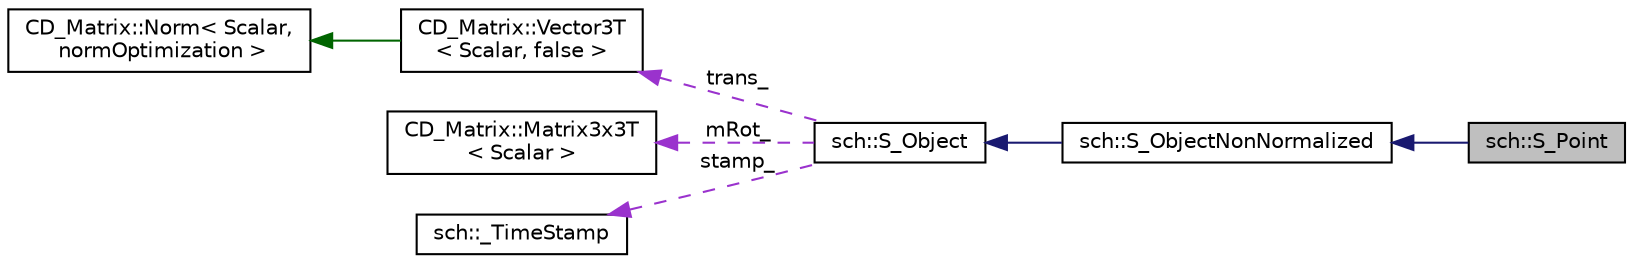 digraph "sch::S_Point"
{
  edge [fontname="Helvetica",fontsize="10",labelfontname="Helvetica",labelfontsize="10"];
  node [fontname="Helvetica",fontsize="10",shape=record];
  rankdir="LR";
  Node3 [label="sch::S_Point",height=0.2,width=0.4,color="black", fillcolor="grey75", style="filled", fontcolor="black"];
  Node4 -> Node3 [dir="back",color="midnightblue",fontsize="10",style="solid",fontname="Helvetica"];
  Node4 [label="sch::S_ObjectNonNormalized",height=0.2,width=0.4,color="black", fillcolor="white", style="filled",URL="$classsch_1_1S__ObjectNonNormalized.html"];
  Node5 -> Node4 [dir="back",color="midnightblue",fontsize="10",style="solid",fontname="Helvetica"];
  Node5 [label="sch::S_Object",height=0.2,width=0.4,color="black", fillcolor="white", style="filled",URL="$classsch_1_1S__Object.html"];
  Node6 -> Node5 [dir="back",color="darkorchid3",fontsize="10",style="dashed",label=" trans_" ,fontname="Helvetica"];
  Node6 [label="CD_Matrix::Vector3T\l\< Scalar, false \>",height=0.2,width=0.4,color="black", fillcolor="white", style="filled",URL="$structCD__Matrix_1_1Vector3T.html"];
  Node7 -> Node6 [dir="back",color="darkgreen",fontsize="10",style="solid",fontname="Helvetica"];
  Node7 [label="CD_Matrix::Norm\< Scalar,\l normOptimization \>",height=0.2,width=0.4,color="black", fillcolor="white", style="filled",URL="$structCD__Matrix_1_1Norm.html"];
  Node8 -> Node5 [dir="back",color="darkorchid3",fontsize="10",style="dashed",label=" mRot_" ,fontname="Helvetica"];
  Node8 [label="CD_Matrix::Matrix3x3T\l\< Scalar \>",height=0.2,width=0.4,color="black", fillcolor="white", style="filled",URL="$structCD__Matrix_1_1Matrix3x3T.html"];
  Node9 -> Node5 [dir="back",color="darkorchid3",fontsize="10",style="dashed",label=" stamp_" ,fontname="Helvetica"];
  Node9 [label="sch::_TimeStamp",height=0.2,width=0.4,color="black", fillcolor="white", style="filled",URL="$structsch_1_1__TimeStamp.html"];
}
